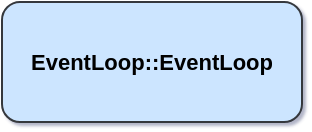 <mxfile>
    <diagram id="6p6boP8HH-4tN7Vwsjlj" name="第 1 页">
        <mxGraphModel dx="258" dy="483" grid="1" gridSize="10" guides="1" tooltips="1" connect="1" arrows="1" fold="1" page="1" pageScale="1" pageWidth="827" pageHeight="1169" background="#ffffff" math="0" shadow="1">
            <root>
                <mxCell id="0"/>
                <mxCell id="1" parent="0"/>
                <mxCell id="6" value="&lt;b&gt;&lt;font color=&quot;#000000&quot;&gt;EventLoop::EventLoop&lt;/font&gt;&lt;/b&gt;" style="rounded=1;whiteSpace=wrap;html=1;fontSize=11;fillColor=#cce5ff;strokeColor=#36393d;shadow=0;glass=0;" vertex="1" parent="1">
                    <mxGeometry x="30" y="80" width="150" height="60" as="geometry"/>
                </mxCell>
            </root>
        </mxGraphModel>
    </diagram>
</mxfile>